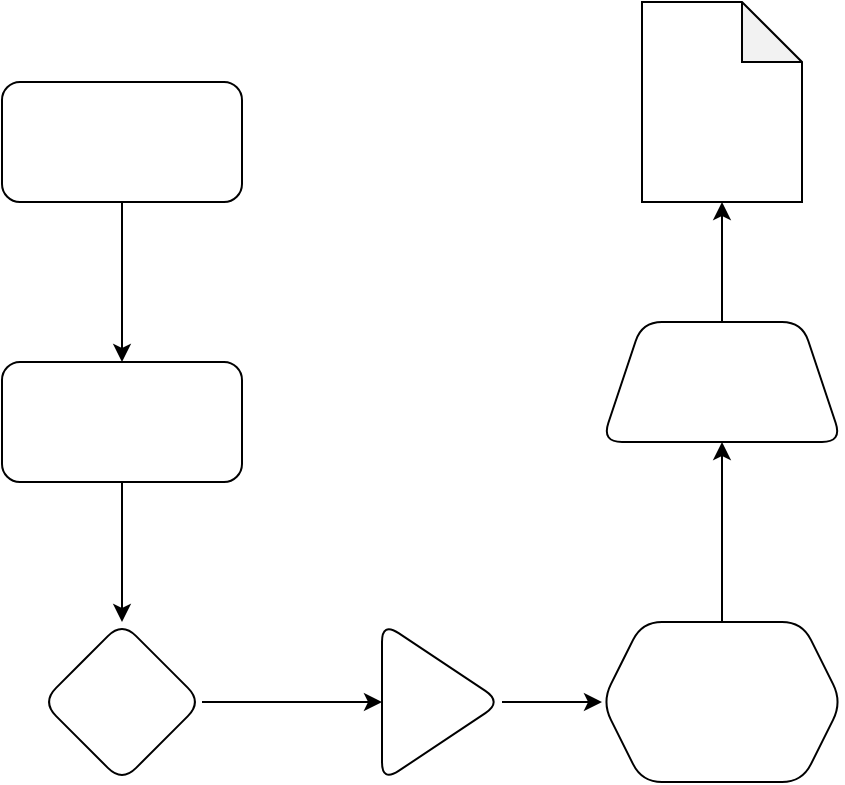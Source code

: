 <mxfile version="14.4.9" type="github"><diagram id="H7uiUYj5wqa4Uc5Upl8W" name="第 1 页"><mxGraphModel dx="1422" dy="761" grid="1" gridSize="10" guides="1" tooltips="1" connect="1" arrows="1" fold="1" page="1" pageScale="1" pageWidth="827" pageHeight="1169" math="0" shadow="0"><root><mxCell id="0"/><mxCell id="1" parent="0"/><mxCell id="Vvo8qR5SfSs4YOOwYhNk-3" value="" style="edgeStyle=orthogonalEdgeStyle;rounded=0;orthogonalLoop=1;jettySize=auto;html=1;" edge="1" parent="1" source="Vvo8qR5SfSs4YOOwYhNk-1" target="Vvo8qR5SfSs4YOOwYhNk-2"><mxGeometry relative="1" as="geometry"/></mxCell><mxCell id="Vvo8qR5SfSs4YOOwYhNk-1" value="" style="rounded=1;whiteSpace=wrap;html=1;" vertex="1" parent="1"><mxGeometry x="180" y="120" width="120" height="60" as="geometry"/></mxCell><mxCell id="Vvo8qR5SfSs4YOOwYhNk-5" value="" style="edgeStyle=orthogonalEdgeStyle;rounded=0;orthogonalLoop=1;jettySize=auto;html=1;" edge="1" parent="1" source="Vvo8qR5SfSs4YOOwYhNk-2" target="Vvo8qR5SfSs4YOOwYhNk-4"><mxGeometry relative="1" as="geometry"/></mxCell><mxCell id="Vvo8qR5SfSs4YOOwYhNk-2" value="" style="whiteSpace=wrap;html=1;rounded=1;" vertex="1" parent="1"><mxGeometry x="180" y="260" width="120" height="60" as="geometry"/></mxCell><mxCell id="Vvo8qR5SfSs4YOOwYhNk-7" value="" style="edgeStyle=orthogonalEdgeStyle;rounded=0;orthogonalLoop=1;jettySize=auto;html=1;" edge="1" parent="1" source="Vvo8qR5SfSs4YOOwYhNk-4" target="Vvo8qR5SfSs4YOOwYhNk-6"><mxGeometry relative="1" as="geometry"/></mxCell><mxCell id="Vvo8qR5SfSs4YOOwYhNk-4" value="" style="rhombus;whiteSpace=wrap;html=1;rounded=1;" vertex="1" parent="1"><mxGeometry x="200" y="390" width="80" height="80" as="geometry"/></mxCell><mxCell id="Vvo8qR5SfSs4YOOwYhNk-9" value="" style="edgeStyle=orthogonalEdgeStyle;rounded=0;orthogonalLoop=1;jettySize=auto;html=1;" edge="1" parent="1" source="Vvo8qR5SfSs4YOOwYhNk-6" target="Vvo8qR5SfSs4YOOwYhNk-8"><mxGeometry relative="1" as="geometry"/></mxCell><mxCell id="Vvo8qR5SfSs4YOOwYhNk-6" value="" style="triangle;whiteSpace=wrap;html=1;rounded=1;" vertex="1" parent="1"><mxGeometry x="370" y="390" width="60" height="80" as="geometry"/></mxCell><mxCell id="Vvo8qR5SfSs4YOOwYhNk-11" value="" style="edgeStyle=orthogonalEdgeStyle;rounded=0;orthogonalLoop=1;jettySize=auto;html=1;" edge="1" parent="1" source="Vvo8qR5SfSs4YOOwYhNk-8" target="Vvo8qR5SfSs4YOOwYhNk-10"><mxGeometry relative="1" as="geometry"/></mxCell><mxCell id="Vvo8qR5SfSs4YOOwYhNk-8" value="" style="shape=hexagon;perimeter=hexagonPerimeter2;whiteSpace=wrap;html=1;fixedSize=1;rounded=1;" vertex="1" parent="1"><mxGeometry x="480" y="390" width="120" height="80" as="geometry"/></mxCell><mxCell id="Vvo8qR5SfSs4YOOwYhNk-13" value="" style="edgeStyle=orthogonalEdgeStyle;rounded=0;orthogonalLoop=1;jettySize=auto;html=1;" edge="1" parent="1" source="Vvo8qR5SfSs4YOOwYhNk-10" target="Vvo8qR5SfSs4YOOwYhNk-12"><mxGeometry relative="1" as="geometry"/></mxCell><mxCell id="Vvo8qR5SfSs4YOOwYhNk-10" value="" style="shape=trapezoid;perimeter=trapezoidPerimeter;whiteSpace=wrap;html=1;fixedSize=1;rounded=1;" vertex="1" parent="1"><mxGeometry x="480" y="240" width="120" height="60" as="geometry"/></mxCell><mxCell id="Vvo8qR5SfSs4YOOwYhNk-12" value="" style="shape=note;whiteSpace=wrap;html=1;backgroundOutline=1;darkOpacity=0.05;rounded=1;" vertex="1" parent="1"><mxGeometry x="500" y="80" width="80" height="100" as="geometry"/></mxCell></root></mxGraphModel></diagram></mxfile>
